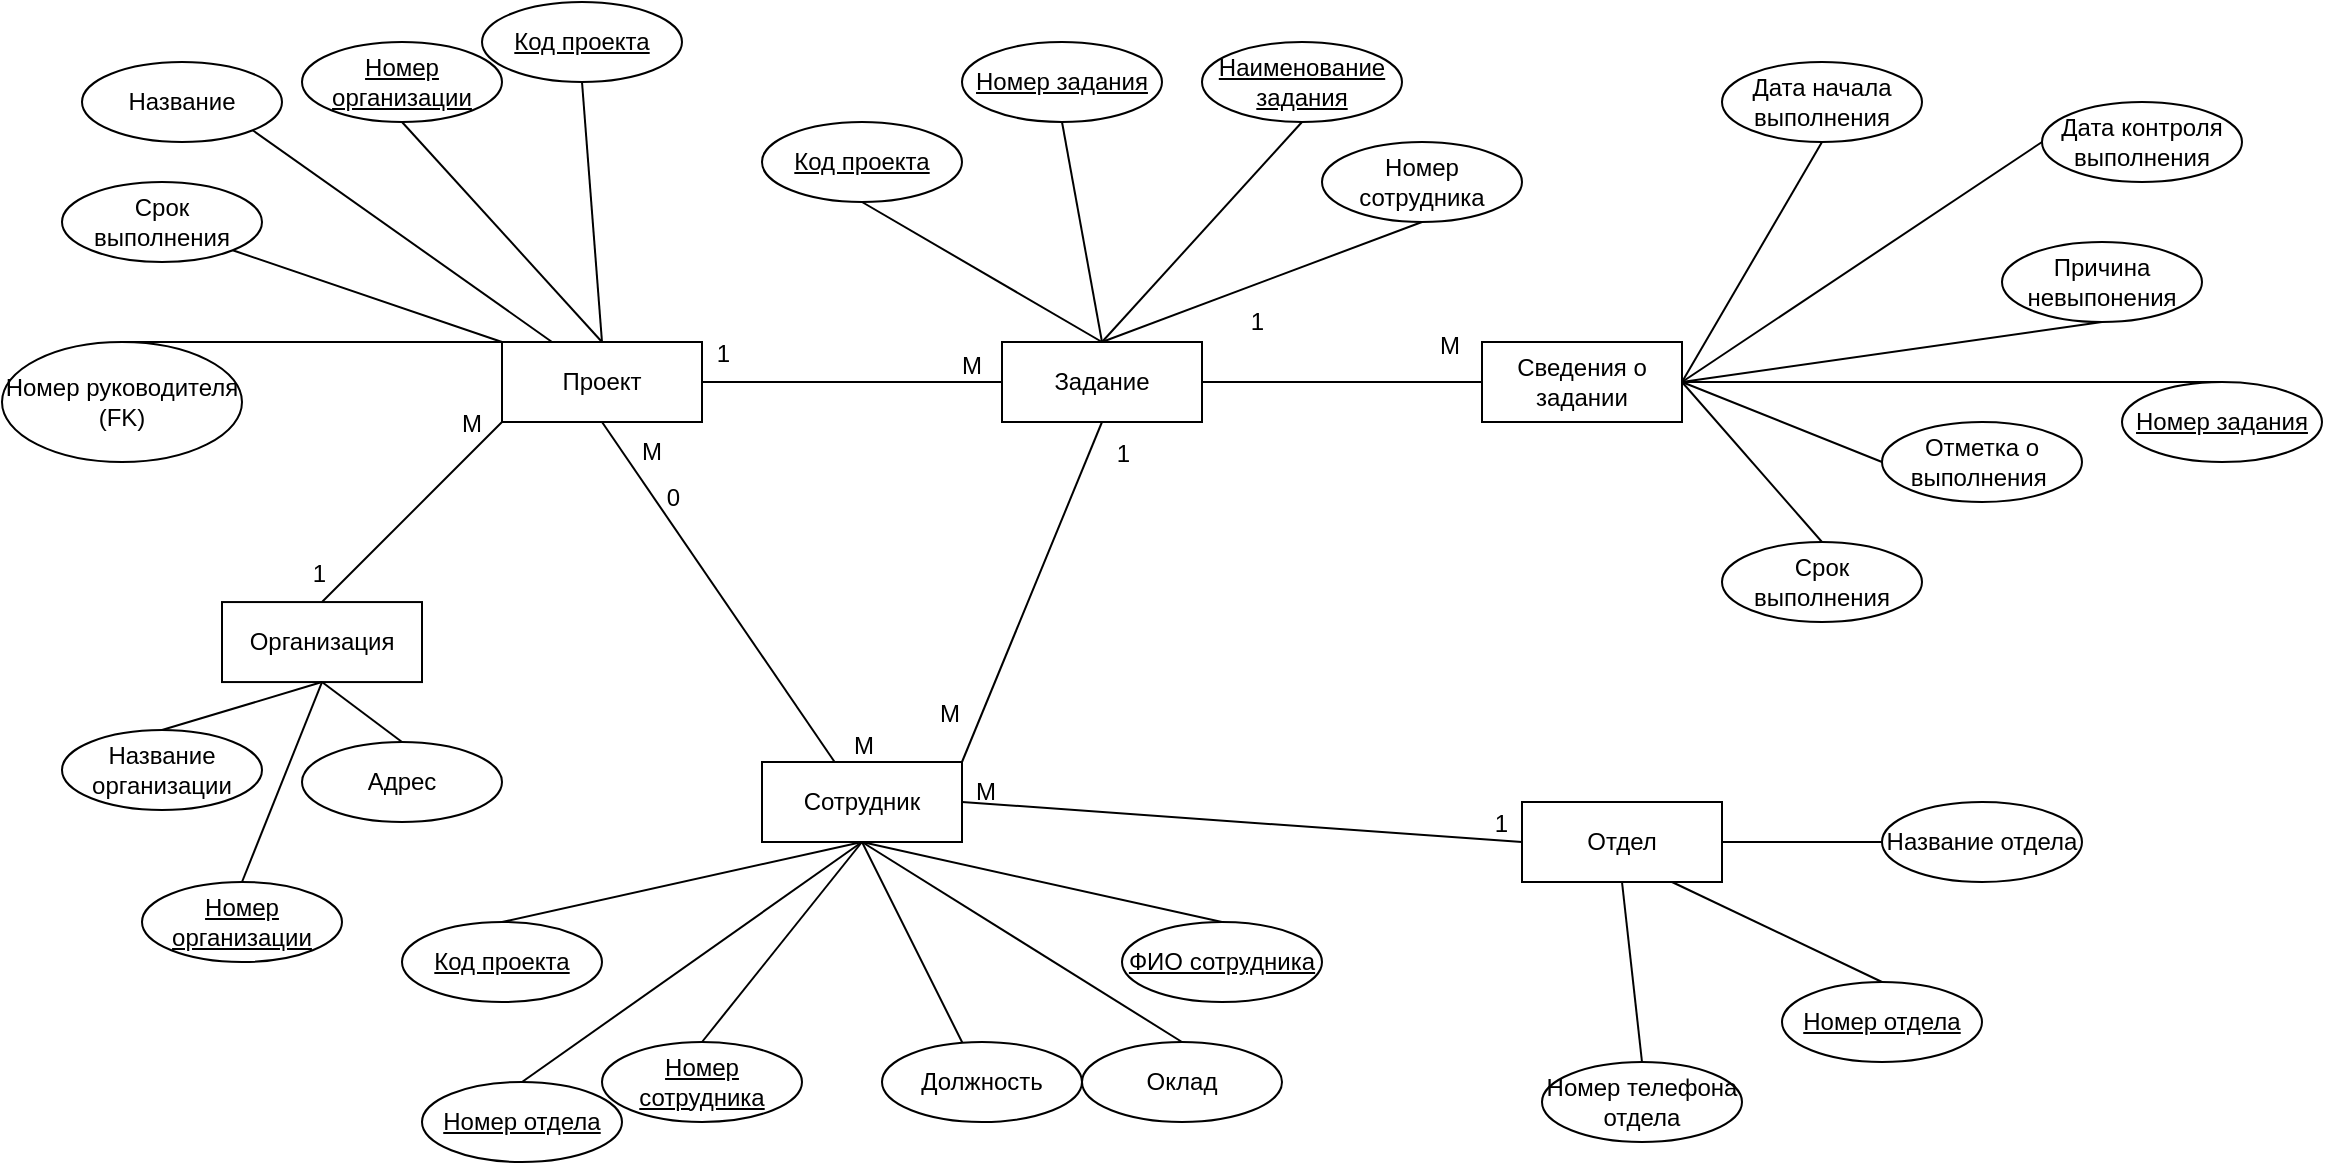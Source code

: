<mxfile version="14.5.1" type="device" pages="2"><diagram id="R2lEEEUBdFMjLlhIrx00" name="Page-1"><mxGraphModel dx="2016" dy="505" grid="1" gridSize="10" guides="1" tooltips="1" connect="1" arrows="1" fold="1" page="1" pageScale="1" pageWidth="1169" pageHeight="827" math="0" shadow="0" extFonts="Permanent Marker^https://fonts.googleapis.com/css?family=Permanent+Marker"><root><mxCell id="0"/><mxCell id="1" parent="0"/><mxCell id="qPLJbgfqvU-WLBCvHvr9-1" value="Организация" style="whiteSpace=wrap;html=1;align=center;" parent="1" vertex="1"><mxGeometry x="60" y="310.03" width="100" height="40" as="geometry"/></mxCell><mxCell id="qPLJbgfqvU-WLBCvHvr9-2" value="Номер организации" style="ellipse;whiteSpace=wrap;html=1;align=center;fontStyle=4;" parent="1" vertex="1"><mxGeometry x="20" y="450" width="100" height="40" as="geometry"/></mxCell><mxCell id="qPLJbgfqvU-WLBCvHvr9-3" value="Название организации" style="ellipse;whiteSpace=wrap;html=1;align=center;" parent="1" vertex="1"><mxGeometry x="-20" y="374" width="100" height="40" as="geometry"/></mxCell><mxCell id="qPLJbgfqvU-WLBCvHvr9-4" value="Адрес" style="ellipse;whiteSpace=wrap;html=1;align=center;" parent="1" vertex="1"><mxGeometry x="100" y="380" width="100" height="40" as="geometry"/></mxCell><mxCell id="qPLJbgfqvU-WLBCvHvr9-6" value="" style="endArrow=none;html=1;rounded=0;exitX=0.5;exitY=0;exitDx=0;exitDy=0;entryX=0.5;entryY=1;entryDx=0;entryDy=0;" parent="1" source="qPLJbgfqvU-WLBCvHvr9-2" target="qPLJbgfqvU-WLBCvHvr9-1" edge="1"><mxGeometry relative="1" as="geometry"><mxPoint x="170" y="270" as="sourcePoint"/><mxPoint x="250" y="310" as="targetPoint"/></mxGeometry></mxCell><mxCell id="qPLJbgfqvU-WLBCvHvr9-7" value="" style="endArrow=none;html=1;rounded=0;exitX=0.5;exitY=0;exitDx=0;exitDy=0;entryX=0.5;entryY=1;entryDx=0;entryDy=0;" parent="1" source="qPLJbgfqvU-WLBCvHvr9-3" target="qPLJbgfqvU-WLBCvHvr9-1" edge="1"><mxGeometry relative="1" as="geometry"><mxPoint x="170" y="360" as="sourcePoint"/><mxPoint x="260" y="320" as="targetPoint"/></mxGeometry></mxCell><mxCell id="qPLJbgfqvU-WLBCvHvr9-8" value="" style="endArrow=none;html=1;rounded=0;exitX=0.5;exitY=0;exitDx=0;exitDy=0;entryX=0.5;entryY=1;entryDx=0;entryDy=0;" parent="1" source="qPLJbgfqvU-WLBCvHvr9-4" target="qPLJbgfqvU-WLBCvHvr9-1" edge="1"><mxGeometry relative="1" as="geometry"><mxPoint x="180" y="370" as="sourcePoint"/><mxPoint x="270" y="330" as="targetPoint"/></mxGeometry></mxCell><mxCell id="qPLJbgfqvU-WLBCvHvr9-9" value="Отдел" style="whiteSpace=wrap;html=1;align=center;" parent="1" vertex="1"><mxGeometry x="710" y="410" width="100" height="40" as="geometry"/></mxCell><mxCell id="qPLJbgfqvU-WLBCvHvr9-14" value="" style="endArrow=none;html=1;rounded=0;entryX=0;entryY=1;entryDx=0;entryDy=0;exitX=0.5;exitY=0;exitDx=0;exitDy=0;" parent="1" source="qPLJbgfqvU-WLBCvHvr9-1" target="qPLJbgfqvU-WLBCvHvr9-23" edge="1"><mxGeometry relative="1" as="geometry"><mxPoint x="250" y="270" as="sourcePoint"/><mxPoint x="230" y="200" as="targetPoint"/></mxGeometry></mxCell><mxCell id="qPLJbgfqvU-WLBCvHvr9-15" value="M" style="resizable=0;html=1;align=right;verticalAlign=bottom;" parent="qPLJbgfqvU-WLBCvHvr9-14" connectable="0" vertex="1"><mxGeometry x="1" relative="1" as="geometry"><mxPoint x="-9.69" y="9.69" as="offset"/></mxGeometry></mxCell><mxCell id="qPLJbgfqvU-WLBCvHvr9-16" value="Название отдела&lt;span style=&quot;color: rgba(0 , 0 , 0 , 0) ; font-family: monospace ; font-size: 0px&quot;&gt;%3CmxGraphModel%3E%3Croot%3E%3CmxCell%20id%3D%220%22%2F%3E%3CmxCell%20id%3D%221%22%20parent%3D%220%22%2F%3E%3CmxCell%20id%3D%222%22%20value%3D%22%22%20style%3D%22endArrow%3Dnone%3Bhtml%3D1%3Brounded%3D0%3BexitX%3D0.5%3BexitY%3D0%3BexitDx%3D0%3BexitDy%3D0%3B%22%20edge%3D%221%22%20parent%3D%221%22%3E%3CmxGeometry%20relative%3D%221%22%20as%3D%22geometry%22%3E%3CmxPoint%20x%3D%22160%22%20y%3D%22350%22%20as%3D%22sourcePoint%22%2F%3E%3CmxPoint%20x%3D%22250%22%20y%3D%22310%22%20as%3D%22targetPoint%22%2F%3E%3C%2FmxGeometry%3E%3C%2FmxCell%3E%3C%2Froot%3E%3C%2FmxGraphModel%3E&lt;/span&gt;&lt;span style=&quot;color: rgba(0 , 0 , 0 , 0) ; font-family: monospace ; font-size: 0px&quot;&gt;%3CmxGraphModel%3E%3Croot%3E%3CmxCell%20id%3D%220%22%2F%3E%3CmxCell%20id%3D%221%22%20parent%3D%220%22%2F%3E%3CmxCell%20id%3D%222%22%20value%3D%22%22%20style%3D%22endArrow%3Dnone%3Bhtml%3D1%3Brounded%3D0%3BexitX%3D0.5%3BexitY%3D0%3BexitDx%3D0%3BexitDy%3D0%3B%22%20edge%3D%221%22%20parent%3D%221%22%3E%3CmxGeometry%20relative%3D%221%22%20as%3D%22geometry%22%3E%3CmxPoint%20x%3D%22160%22%20y%3D%22350%22%20as%3D%22sourcePoint%22%2F%3E%3CmxPoint%20x%3D%22250%22%20y%3D%22310%22%20as%3D%22targetPoint%22%2F%3E%3C%2FmxGeometry%3E%3C%2FmxCell%3E%3C%2Froot%3E%3C%2FmxGraphModel%3E&lt;/span&gt;" style="ellipse;whiteSpace=wrap;html=1;align=center;" parent="1" vertex="1"><mxGeometry x="890" y="410" width="100" height="40" as="geometry"/></mxCell><mxCell id="qPLJbgfqvU-WLBCvHvr9-17" value="Номер телефона отдела&lt;span style=&quot;color: rgba(0 , 0 , 0 , 0) ; font-family: monospace ; font-size: 0px&quot;&gt;hModel%3E%3Croot%3E%3CmxCell%20id%3D%220%22%2F%3E%3CmxCell%20id%3D%221%22%20parent%3D%220%22%2F%3E%3CmxCell%20id%3D%222%22%20value%3D%22%22%20style%3D%22endArrow%3Dnone%3Bhtml%3D1%3Brounded%3D0%3BexitX%3D0.5%3BexitY%3D0%3BexitDx%3D0%3BexitDy%3D0%3B%22%20edge%3D%221%22%20parent%3D%221%22%3E%3CmxGeometry%20relative%3D%221%22%20as%3D%22geometry%22%3E%3CmxPoint%20x%3D%22160%22%20y%3D%22350%22%20as%3D%22sourcePoint%22%2F%3E%3CmxPoint%20x%3D%22250%22%20y%3D%22310%22%20as%3D%22targetPoint%22%2F%3E%3C%2FmxGeometry%3E%3C%2FmxCell%3E%3C%2Froot%3E%3C%2FmxGraphModel%3E&lt;/span&gt;&lt;span style=&quot;color: rgba(0 , 0 , 0 , 0) ; font-family: monospace ; font-size: 0px&quot;&gt;%3CmxGraphModel%3E%3Croot%3E%3CmxCell%20id%3D%220%22%2F%3E%3CmxCell%20id%3D%221%22%20parent%3D%220%22%2F%3E%3CmxCell%20id%3D%222%22%20value%3D%22%22%20style%3D%22endArrow%3Dnone%3Bhtml%3D1%3Brounded%3D0%3BexitX%3D0.5%3BexitY%3D0%3BexitDx%3D0%3BexitDy%3D0%3B%22%20edge%3D%221%22%20parent%3D%221%22%3E%3CmxGeometry%20relative%3D%221%22%20as%3D%22geometry%22%3E%3CmxPoint%20x%3D%22160%22%20y%3D%22350%22%20as%3D%22sourcePoint%22%2F%3E%3CmxPoint%20x%3D%22250%22%20y%3D%22310%22%20as%3D%22targetPoint%22%2F%3E%3C%2FmxGeometry%3E%3C%2FmxCell%3E%3C%2Froot%3E%3C%2FmxGraphModel%3E&lt;/span&gt;" style="ellipse;whiteSpace=wrap;html=1;align=center;" parent="1" vertex="1"><mxGeometry x="720" y="540" width="100" height="40" as="geometry"/></mxCell><mxCell id="qPLJbgfqvU-WLBCvHvr9-19" value="Номер отдела" style="ellipse;whiteSpace=wrap;html=1;align=center;fontStyle=4;" parent="1" vertex="1"><mxGeometry x="840" y="500" width="100" height="40" as="geometry"/></mxCell><mxCell id="qPLJbgfqvU-WLBCvHvr9-23" value="Проект" style="whiteSpace=wrap;html=1;align=center;container=1;" parent="1" vertex="1"><mxGeometry x="200" y="180" width="100" height="40" as="geometry"><mxRectangle x="200" y="180" width="70" height="20" as="alternateBounds"/></mxGeometry></mxCell><mxCell id="qPLJbgfqvU-WLBCvHvr9-27" value="" style="endArrow=none;html=1;rounded=0;entryX=0;entryY=0.5;entryDx=0;entryDy=0;exitX=1;exitY=0.5;exitDx=0;exitDy=0;" parent="1" source="qPLJbgfqvU-WLBCvHvr9-54" target="qPLJbgfqvU-WLBCvHvr9-9" edge="1"><mxGeometry relative="1" as="geometry"><mxPoint x="440" y="372.8" as="sourcePoint"/><mxPoint x="787.6" y="150.0" as="targetPoint"/></mxGeometry></mxCell><mxCell id="qPLJbgfqvU-WLBCvHvr9-32" value="Номер организации" style="ellipse;whiteSpace=wrap;html=1;align=center;fontStyle=4;" parent="1" vertex="1"><mxGeometry x="100" y="30" width="100" height="40" as="geometry"/></mxCell><mxCell id="qPLJbgfqvU-WLBCvHvr9-36" value="" style="endArrow=none;html=1;rounded=0;exitX=0;exitY=0.5;exitDx=0;exitDy=0;entryX=1;entryY=0.5;entryDx=0;entryDy=0;" parent="1" source="qPLJbgfqvU-WLBCvHvr9-16" target="qPLJbgfqvU-WLBCvHvr9-9" edge="1"><mxGeometry relative="1" as="geometry"><mxPoint x="200" y="280" as="sourcePoint"/><mxPoint x="360" y="280" as="targetPoint"/></mxGeometry></mxCell><mxCell id="qPLJbgfqvU-WLBCvHvr9-37" value="" style="endArrow=none;html=1;rounded=0;exitX=0.5;exitY=0;exitDx=0;exitDy=0;entryX=0.5;entryY=1;entryDx=0;entryDy=0;" parent="1" source="qPLJbgfqvU-WLBCvHvr9-17" target="qPLJbgfqvU-WLBCvHvr9-9" edge="1"><mxGeometry relative="1" as="geometry"><mxPoint x="200" y="280" as="sourcePoint"/><mxPoint x="360" y="280" as="targetPoint"/></mxGeometry></mxCell><mxCell id="qPLJbgfqvU-WLBCvHvr9-38" value="" style="endArrow=none;html=1;rounded=0;exitX=0.5;exitY=0;exitDx=0;exitDy=0;entryX=0.75;entryY=1;entryDx=0;entryDy=0;" parent="1" source="qPLJbgfqvU-WLBCvHvr9-19" target="qPLJbgfqvU-WLBCvHvr9-9" edge="1"><mxGeometry relative="1" as="geometry"><mxPoint x="200" y="280" as="sourcePoint"/><mxPoint x="360" y="280" as="targetPoint"/></mxGeometry></mxCell><mxCell id="qPLJbgfqvU-WLBCvHvr9-40" value="Код проекта" style="ellipse;whiteSpace=wrap;html=1;align=center;fontStyle=4;" parent="1" vertex="1"><mxGeometry x="190" y="10" width="100" height="40" as="geometry"/></mxCell><mxCell id="qPLJbgfqvU-WLBCvHvr9-41" value="" style="endArrow=none;html=1;rounded=0;exitX=0.5;exitY=0;exitDx=0;exitDy=0;entryX=0.5;entryY=1;entryDx=0;entryDy=0;" parent="1" source="qPLJbgfqvU-WLBCvHvr9-23" target="qPLJbgfqvU-WLBCvHvr9-40" edge="1"><mxGeometry relative="1" as="geometry"><mxPoint x="310" y="280" as="sourcePoint"/><mxPoint x="470" y="280" as="targetPoint"/></mxGeometry></mxCell><mxCell id="qPLJbgfqvU-WLBCvHvr9-43" value="" style="endArrow=none;html=1;rounded=0;exitX=0.5;exitY=1;exitDx=0;exitDy=0;entryX=0.5;entryY=0;entryDx=0;entryDy=0;" parent="1" source="qPLJbgfqvU-WLBCvHvr9-32" target="qPLJbgfqvU-WLBCvHvr9-23" edge="1"><mxGeometry relative="1" as="geometry"><mxPoint x="310" y="280" as="sourcePoint"/><mxPoint x="470" y="280" as="targetPoint"/></mxGeometry></mxCell><mxCell id="qPLJbgfqvU-WLBCvHvr9-45" value="Название" style="ellipse;whiteSpace=wrap;html=1;align=center;" parent="1" vertex="1"><mxGeometry x="-10" y="40" width="100" height="40" as="geometry"/></mxCell><mxCell id="qPLJbgfqvU-WLBCvHvr9-46" value="Срок выполнения" style="ellipse;whiteSpace=wrap;html=1;align=center;" parent="1" vertex="1"><mxGeometry x="-20" y="100" width="100" height="40" as="geometry"/></mxCell><mxCell id="qPLJbgfqvU-WLBCvHvr9-47" value="Номер руководителя (FK)" style="ellipse;whiteSpace=wrap;html=1;align=center;" parent="1" vertex="1"><mxGeometry x="-50" y="180" width="120" height="60" as="geometry"/></mxCell><mxCell id="qPLJbgfqvU-WLBCvHvr9-49" value="" style="endArrow=none;html=1;rounded=0;exitX=1;exitY=1;exitDx=0;exitDy=0;entryX=0;entryY=0;entryDx=0;entryDy=0;" parent="1" source="qPLJbgfqvU-WLBCvHvr9-46" target="qPLJbgfqvU-WLBCvHvr9-23" edge="1"><mxGeometry relative="1" as="geometry"><mxPoint x="310" y="270" as="sourcePoint"/><mxPoint x="470" y="270" as="targetPoint"/></mxGeometry></mxCell><mxCell id="qPLJbgfqvU-WLBCvHvr9-50" value="" style="endArrow=none;html=1;rounded=0;entryX=0.5;entryY=0;entryDx=0;entryDy=0;exitX=0;exitY=0;exitDx=0;exitDy=0;" parent="1" source="qPLJbgfqvU-WLBCvHvr9-23" target="qPLJbgfqvU-WLBCvHvr9-47" edge="1"><mxGeometry relative="1" as="geometry"><mxPoint x="310" y="270" as="sourcePoint"/><mxPoint x="470" y="270" as="targetPoint"/></mxGeometry></mxCell><mxCell id="qPLJbgfqvU-WLBCvHvr9-52" value="" style="endArrow=none;html=1;rounded=0;exitX=0.5;exitY=1;exitDx=0;exitDy=0;" parent="1" source="qPLJbgfqvU-WLBCvHvr9-23" target="qPLJbgfqvU-WLBCvHvr9-54" edge="1"><mxGeometry relative="1" as="geometry"><mxPoint x="360" y="200" as="sourcePoint"/><mxPoint x="420" y="380" as="targetPoint"/></mxGeometry></mxCell><mxCell id="qPLJbgfqvU-WLBCvHvr9-53" value="M" style="resizable=0;html=1;align=right;verticalAlign=bottom;" parent="qPLJbgfqvU-WLBCvHvr9-52" connectable="0" vertex="1"><mxGeometry x="1" relative="1" as="geometry"><mxPoint x="20" as="offset"/></mxGeometry></mxCell><mxCell id="qPLJbgfqvU-WLBCvHvr9-54" value="Сотрудник" style="whiteSpace=wrap;html=1;align=center;" parent="1" vertex="1"><mxGeometry x="330" y="390" width="100" height="40" as="geometry"/></mxCell><mxCell id="qPLJbgfqvU-WLBCvHvr9-61" value="Задание" style="whiteSpace=wrap;html=1;align=center;" parent="1" vertex="1"><mxGeometry x="450" y="180" width="100" height="40" as="geometry"/></mxCell><mxCell id="qPLJbgfqvU-WLBCvHvr9-69" value="Номер отдела" style="ellipse;whiteSpace=wrap;html=1;align=center;fontStyle=4;" parent="1" vertex="1"><mxGeometry x="160" y="550" width="100" height="40" as="geometry"/></mxCell><mxCell id="qPLJbgfqvU-WLBCvHvr9-70" value="Код проекта" style="ellipse;whiteSpace=wrap;html=1;align=center;fontStyle=4;" parent="1" vertex="1"><mxGeometry x="150" y="470" width="100" height="40" as="geometry"/></mxCell><mxCell id="qPLJbgfqvU-WLBCvHvr9-71" value="" style="endArrow=none;html=1;rounded=0;entryX=0.5;entryY=0;entryDx=0;entryDy=0;exitX=0.5;exitY=1;exitDx=0;exitDy=0;" parent="1" source="qPLJbgfqvU-WLBCvHvr9-54" target="qPLJbgfqvU-WLBCvHvr9-70" edge="1"><mxGeometry relative="1" as="geometry"><mxPoint x="410" y="390" as="sourcePoint"/><mxPoint x="460" y="690" as="targetPoint"/></mxGeometry></mxCell><mxCell id="qPLJbgfqvU-WLBCvHvr9-73" value="" style="endArrow=none;html=1;rounded=0;exitX=0.5;exitY=1;exitDx=0;exitDy=0;entryX=0.5;entryY=0;entryDx=0;entryDy=0;" parent="1" source="qPLJbgfqvU-WLBCvHvr9-54" target="qPLJbgfqvU-WLBCvHvr9-69" edge="1"><mxGeometry relative="1" as="geometry"><mxPoint x="410" y="390" as="sourcePoint"/><mxPoint x="460" y="690" as="targetPoint"/></mxGeometry></mxCell><mxCell id="qPLJbgfqvU-WLBCvHvr9-76" value="Номер сотрудника" style="ellipse;whiteSpace=wrap;html=1;align=center;fontStyle=4;" parent="1" vertex="1"><mxGeometry x="250" y="530" width="100" height="40" as="geometry"/></mxCell><mxCell id="qPLJbgfqvU-WLBCvHvr9-79" value="" style="endArrow=none;html=1;rounded=0;exitX=0.5;exitY=1;exitDx=0;exitDy=0;entryX=0.5;entryY=0;entryDx=0;entryDy=0;" parent="1" source="qPLJbgfqvU-WLBCvHvr9-54" target="qPLJbgfqvU-WLBCvHvr9-76" edge="1"><mxGeometry relative="1" as="geometry"><mxPoint x="380" y="260" as="sourcePoint"/><mxPoint x="540" y="260" as="targetPoint"/></mxGeometry></mxCell><mxCell id="qPLJbgfqvU-WLBCvHvr9-80" value="ФИО сотрудника" style="ellipse;whiteSpace=wrap;html=1;align=center;fontStyle=4;" parent="1" vertex="1"><mxGeometry x="510" y="470" width="100" height="40" as="geometry"/></mxCell><mxCell id="qPLJbgfqvU-WLBCvHvr9-82" value="Должность" style="ellipse;whiteSpace=wrap;html=1;align=center;" parent="1" vertex="1"><mxGeometry x="390" y="530" width="100" height="40" as="geometry"/></mxCell><mxCell id="qPLJbgfqvU-WLBCvHvr9-83" value="Оклад" style="ellipse;whiteSpace=wrap;html=1;align=center;" parent="1" vertex="1"><mxGeometry x="490" y="530" width="100" height="40" as="geometry"/></mxCell><mxCell id="qPLJbgfqvU-WLBCvHvr9-86" value="" style="endArrow=none;html=1;rounded=0;entryX=0.5;entryY=0;entryDx=0;entryDy=0;exitX=0.5;exitY=1;exitDx=0;exitDy=0;" parent="1" source="qPLJbgfqvU-WLBCvHvr9-54" target="qPLJbgfqvU-WLBCvHvr9-83" edge="1"><mxGeometry relative="1" as="geometry"><mxPoint x="370" y="430" as="sourcePoint"/><mxPoint x="530" y="430" as="targetPoint"/></mxGeometry></mxCell><mxCell id="qPLJbgfqvU-WLBCvHvr9-87" value="" style="endArrow=none;html=1;rounded=0;exitX=0.5;exitY=1;exitDx=0;exitDy=0;" parent="1" source="qPLJbgfqvU-WLBCvHvr9-54" target="qPLJbgfqvU-WLBCvHvr9-82" edge="1"><mxGeometry relative="1" as="geometry"><mxPoint x="420" y="390" as="sourcePoint"/><mxPoint x="540" y="480" as="targetPoint"/></mxGeometry></mxCell><mxCell id="qPLJbgfqvU-WLBCvHvr9-88" value="" style="endArrow=none;html=1;rounded=0;exitX=0.5;exitY=1;exitDx=0;exitDy=0;entryX=0.5;entryY=0;entryDx=0;entryDy=0;" parent="1" source="qPLJbgfqvU-WLBCvHvr9-54" target="qPLJbgfqvU-WLBCvHvr9-80" edge="1"><mxGeometry relative="1" as="geometry"><mxPoint x="370" y="430" as="sourcePoint"/><mxPoint x="530" y="430" as="targetPoint"/></mxGeometry></mxCell><mxCell id="qPLJbgfqvU-WLBCvHvr9-107" value="Номер задания" style="ellipse;whiteSpace=wrap;html=1;align=center;fontStyle=4;" parent="1" vertex="1"><mxGeometry x="430" y="30" width="100" height="40" as="geometry"/></mxCell><mxCell id="qPLJbgfqvU-WLBCvHvr9-108" value="" style="endArrow=none;html=1;rounded=0;entryX=0.5;entryY=1;entryDx=0;entryDy=0;exitX=0.5;exitY=0;exitDx=0;exitDy=0;" parent="1" source="qPLJbgfqvU-WLBCvHvr9-61" target="qPLJbgfqvU-WLBCvHvr9-107" edge="1"><mxGeometry relative="1" as="geometry"><mxPoint x="570" y="380" as="sourcePoint"/><mxPoint x="730" y="380" as="targetPoint"/></mxGeometry></mxCell><mxCell id="qPLJbgfqvU-WLBCvHvr9-109" value="Дата начала выполнения" style="ellipse;whiteSpace=wrap;html=1;align=center;" parent="1" vertex="1"><mxGeometry x="810" y="40" width="100" height="40" as="geometry"/></mxCell><mxCell id="qPLJbgfqvU-WLBCvHvr9-110" value="Срок выполнения" style="ellipse;whiteSpace=wrap;html=1;align=center;" parent="1" vertex="1"><mxGeometry x="810" y="280" width="100" height="40" as="geometry"/></mxCell><mxCell id="qPLJbgfqvU-WLBCvHvr9-111" value="Отметка о выполнения&amp;nbsp;" style="ellipse;whiteSpace=wrap;html=1;align=center;" parent="1" vertex="1"><mxGeometry x="890" y="220" width="100" height="40" as="geometry"/></mxCell><mxCell id="qPLJbgfqvU-WLBCvHvr9-112" value="Причина невыпонения" style="ellipse;whiteSpace=wrap;html=1;align=center;" parent="1" vertex="1"><mxGeometry x="950" y="130" width="100" height="40" as="geometry"/></mxCell><mxCell id="qPLJbgfqvU-WLBCvHvr9-113" value="Номер сотрудника" style="ellipse;whiteSpace=wrap;html=1;align=center;" parent="1" vertex="1"><mxGeometry x="610" y="80" width="100" height="40" as="geometry"/></mxCell><mxCell id="qPLJbgfqvU-WLBCvHvr9-114" value="" style="endArrow=none;html=1;rounded=0;entryX=0.5;entryY=0;entryDx=0;entryDy=0;exitX=1;exitY=0.5;exitDx=0;exitDy=0;" parent="1" source="yRyjaw45Dy6cJjmDipwz-11" target="qPLJbgfqvU-WLBCvHvr9-110" edge="1"><mxGeometry relative="1" as="geometry"><mxPoint x="760" y="340" as="sourcePoint"/><mxPoint x="810" y="350" as="targetPoint"/></mxGeometry></mxCell><mxCell id="qPLJbgfqvU-WLBCvHvr9-115" value="" style="endArrow=none;html=1;rounded=0;entryX=0.5;entryY=1;entryDx=0;entryDy=0;exitX=1;exitY=0.5;exitDx=0;exitDy=0;" parent="1" source="yRyjaw45Dy6cJjmDipwz-11" target="qPLJbgfqvU-WLBCvHvr9-109" edge="1"><mxGeometry relative="1" as="geometry"><mxPoint x="720" y="290" as="sourcePoint"/><mxPoint x="810" y="350" as="targetPoint"/></mxGeometry></mxCell><mxCell id="qPLJbgfqvU-WLBCvHvr9-116" value="" style="endArrow=none;html=1;rounded=0;entryX=0.5;entryY=1;entryDx=0;entryDy=0;exitX=1;exitY=0.5;exitDx=0;exitDy=0;" parent="1" source="yRyjaw45Dy6cJjmDipwz-11" target="qPLJbgfqvU-WLBCvHvr9-112" edge="1"><mxGeometry relative="1" as="geometry"><mxPoint x="820" y="290" as="sourcePoint"/><mxPoint x="810" y="350" as="targetPoint"/></mxGeometry></mxCell><mxCell id="qPLJbgfqvU-WLBCvHvr9-117" value="" style="endArrow=none;html=1;rounded=0;entryX=0;entryY=0.5;entryDx=0;entryDy=0;exitX=1;exitY=0.5;exitDx=0;exitDy=0;" parent="1" source="yRyjaw45Dy6cJjmDipwz-11" target="qPLJbgfqvU-WLBCvHvr9-111" edge="1"><mxGeometry relative="1" as="geometry"><mxPoint x="850" y="320" as="sourcePoint"/><mxPoint x="810" y="350" as="targetPoint"/></mxGeometry></mxCell><mxCell id="qPLJbgfqvU-WLBCvHvr9-118" value="" style="endArrow=none;html=1;rounded=0;entryX=0.5;entryY=1;entryDx=0;entryDy=0;exitX=0.5;exitY=0;exitDx=0;exitDy=0;" parent="1" source="qPLJbgfqvU-WLBCvHvr9-61" target="qPLJbgfqvU-WLBCvHvr9-113" edge="1"><mxGeometry relative="1" as="geometry"><mxPoint x="600" y="340" as="sourcePoint"/><mxPoint x="910" y="380" as="targetPoint"/></mxGeometry></mxCell><mxCell id="yRyjaw45Dy6cJjmDipwz-2" value="" style="endArrow=none;html=1;rounded=0;exitX=0.5;exitY=1;exitDx=0;exitDy=0;entryX=1;entryY=0;entryDx=0;entryDy=0;" edge="1" parent="1" source="qPLJbgfqvU-WLBCvHvr9-61" target="qPLJbgfqvU-WLBCvHvr9-54"><mxGeometry relative="1" as="geometry"><mxPoint x="410" y="260" as="sourcePoint"/><mxPoint x="410" y="360" as="targetPoint"/></mxGeometry></mxCell><mxCell id="yRyjaw45Dy6cJjmDipwz-3" value="M" style="resizable=0;html=1;align=right;verticalAlign=bottom;" connectable="0" vertex="1" parent="yRyjaw45Dy6cJjmDipwz-2"><mxGeometry x="1" relative="1" as="geometry"><mxPoint x="-0.12" y="-15.71" as="offset"/></mxGeometry></mxCell><mxCell id="yRyjaw45Dy6cJjmDipwz-5" value="0" style="resizable=0;html=1;align=right;verticalAlign=bottom;" connectable="0" vertex="1" parent="1"><mxGeometry x="379.998" y="300.001" as="geometry"><mxPoint x="-90" y="-34" as="offset"/></mxGeometry></mxCell><mxCell id="yRyjaw45Dy6cJjmDipwz-6" value="1" style="resizable=0;html=1;align=right;verticalAlign=bottom;" connectable="0" vertex="1" parent="1"><mxGeometry x="309.998" y="400.001" as="geometry"><mxPoint x="205" y="-156" as="offset"/></mxGeometry></mxCell><mxCell id="yRyjaw45Dy6cJjmDipwz-8" value="1" style="resizable=0;html=1;align=right;verticalAlign=bottom;" connectable="0" vertex="1" parent="1"><mxGeometry x="159.998" y="290.001" as="geometry"><mxPoint x="-47" y="14" as="offset"/></mxGeometry></mxCell><mxCell id="yRyjaw45Dy6cJjmDipwz-9" value="1" style="resizable=0;html=1;align=right;verticalAlign=bottom;" connectable="0" vertex="1" parent="1"><mxGeometry x="889.998" y="270.001" as="geometry"><mxPoint x="-186" y="159" as="offset"/></mxGeometry></mxCell><mxCell id="yRyjaw45Dy6cJjmDipwz-10" value="M" style="resizable=0;html=1;align=right;verticalAlign=bottom;" connectable="0" vertex="1" parent="1"><mxGeometry x="509.998" y="320.001" as="geometry"><mxPoint x="-229" y="-77" as="offset"/></mxGeometry></mxCell><mxCell id="yRyjaw45Dy6cJjmDipwz-11" value="Сведения о задании" style="rounded=0;whiteSpace=wrap;html=1;" vertex="1" parent="1"><mxGeometry x="690" y="180" width="100" height="40" as="geometry"/></mxCell><mxCell id="yRyjaw45Dy6cJjmDipwz-12" value="" style="endArrow=none;html=1;rounded=0;entryX=0;entryY=0.5;entryDx=0;entryDy=0;exitX=1;exitY=0.5;exitDx=0;exitDy=0;" edge="1" parent="1" source="qPLJbgfqvU-WLBCvHvr9-61" target="yRyjaw45Dy6cJjmDipwz-11"><mxGeometry relative="1" as="geometry"><mxPoint x="640" y="240" as="sourcePoint"/><mxPoint x="740" y="150" as="targetPoint"/></mxGeometry></mxCell><mxCell id="yRyjaw45Dy6cJjmDipwz-14" value="1" style="resizable=0;html=1;align=right;verticalAlign=bottom;" connectable="0" vertex="1" parent="1"><mxGeometry x="899.998" y="280.001" as="geometry"><mxPoint x="-318" y="-102" as="offset"/></mxGeometry></mxCell><mxCell id="yRyjaw45Dy6cJjmDipwz-15" value="M" style="resizable=0;html=1;align=right;verticalAlign=bottom;" connectable="0" vertex="1" parent="1"><mxGeometry x="679.997" y="190.003" as="geometry"/></mxCell><mxCell id="yRyjaw45Dy6cJjmDipwz-17" value="Дата контроля выполнения" style="ellipse;whiteSpace=wrap;html=1;align=center;" vertex="1" parent="1"><mxGeometry x="970" y="60" width="100" height="40" as="geometry"/></mxCell><mxCell id="yRyjaw45Dy6cJjmDipwz-18" value="" style="endArrow=none;html=1;rounded=0;entryX=0;entryY=0.5;entryDx=0;entryDy=0;exitX=1;exitY=0.5;exitDx=0;exitDy=0;" edge="1" parent="1" source="yRyjaw45Dy6cJjmDipwz-11" target="yRyjaw45Dy6cJjmDipwz-17"><mxGeometry relative="1" as="geometry"><mxPoint x="800" y="210" as="sourcePoint"/><mxPoint x="850" y="100" as="targetPoint"/></mxGeometry></mxCell><mxCell id="yRyjaw45Dy6cJjmDipwz-19" value="" style="endArrow=none;html=1;rounded=0;exitX=0;exitY=0.5;exitDx=0;exitDy=0;entryX=1;entryY=0.5;entryDx=0;entryDy=0;" edge="1" parent="1" source="qPLJbgfqvU-WLBCvHvr9-61" target="qPLJbgfqvU-WLBCvHvr9-23"><mxGeometry relative="1" as="geometry"><mxPoint x="510" y="230" as="sourcePoint"/><mxPoint x="440" y="400" as="targetPoint"/></mxGeometry></mxCell><mxCell id="yRyjaw45Dy6cJjmDipwz-20" value="M" style="resizable=0;html=1;align=right;verticalAlign=bottom;" connectable="0" vertex="1" parent="yRyjaw45Dy6cJjmDipwz-19"><mxGeometry x="1" relative="1" as="geometry"><mxPoint x="140.59" y="-2.498e-16" as="offset"/></mxGeometry></mxCell><mxCell id="yRyjaw45Dy6cJjmDipwz-21" value="1" style="resizable=0;html=1;align=right;verticalAlign=bottom;" connectable="0" vertex="1" parent="1"><mxGeometry x="109.998" y="350.031" as="geometry"><mxPoint x="205" y="-156" as="offset"/></mxGeometry></mxCell><mxCell id="yRyjaw45Dy6cJjmDipwz-22" value="" style="endArrow=none;html=1;rounded=0;exitX=1;exitY=1;exitDx=0;exitDy=0;entryX=0.25;entryY=0;entryDx=0;entryDy=0;" edge="1" parent="1" source="qPLJbgfqvU-WLBCvHvr9-45" target="qPLJbgfqvU-WLBCvHvr9-23"><mxGeometry relative="1" as="geometry"><mxPoint x="75.146" y="144.226" as="sourcePoint"/><mxPoint x="210" y="190" as="targetPoint"/></mxGeometry></mxCell><mxCell id="yRyjaw45Dy6cJjmDipwz-23" value="M" style="resizable=0;html=1;align=right;verticalAlign=bottom;" connectable="0" vertex="1" parent="1"><mxGeometry x="420.001" y="389.996" as="geometry"><mxPoint x="27" y="24" as="offset"/></mxGeometry></mxCell><mxCell id="ssGoZfaZZ5Fsk_rzM2hO-1" value="&lt;p&gt;Код проекта&lt;/p&gt;" style="ellipse;whiteSpace=wrap;html=1;align=center;fontStyle=4;" vertex="1" parent="1"><mxGeometry x="330" y="70" width="100" height="40" as="geometry"/></mxCell><mxCell id="ssGoZfaZZ5Fsk_rzM2hO-2" value="" style="endArrow=none;html=1;rounded=0;exitX=0.5;exitY=0;exitDx=0;exitDy=0;entryX=0.5;entryY=1;entryDx=0;entryDy=0;" edge="1" parent="1" source="qPLJbgfqvU-WLBCvHvr9-61" target="ssGoZfaZZ5Fsk_rzM2hO-1"><mxGeometry relative="1" as="geometry"><mxPoint x="260" y="190" as="sourcePoint"/><mxPoint x="250" y="60" as="targetPoint"/></mxGeometry></mxCell><mxCell id="ssGoZfaZZ5Fsk_rzM2hO-4" value="Номер задания" style="ellipse;whiteSpace=wrap;html=1;align=center;fontStyle=4;" vertex="1" parent="1"><mxGeometry x="1010" y="200" width="100" height="40" as="geometry"/></mxCell><mxCell id="ssGoZfaZZ5Fsk_rzM2hO-5" value="" style="endArrow=none;html=1;rounded=0;entryX=1;entryY=0.5;entryDx=0;entryDy=0;exitX=0.5;exitY=0;exitDx=0;exitDy=0;" edge="1" parent="1" source="ssGoZfaZZ5Fsk_rzM2hO-4" target="yRyjaw45Dy6cJjmDipwz-11"><mxGeometry relative="1" as="geometry"><mxPoint x="510" y="190" as="sourcePoint"/><mxPoint x="490" y="80" as="targetPoint"/></mxGeometry></mxCell><mxCell id="ssGoZfaZZ5Fsk_rzM2hO-6" value="Наименование задания" style="ellipse;whiteSpace=wrap;html=1;align=center;fontStyle=4;" vertex="1" parent="1"><mxGeometry x="550" y="30" width="100" height="40" as="geometry"/></mxCell><mxCell id="ssGoZfaZZ5Fsk_rzM2hO-7" value="" style="endArrow=none;html=1;rounded=0;entryX=0.5;entryY=1;entryDx=0;entryDy=0;exitX=0.5;exitY=0;exitDx=0;exitDy=0;" edge="1" parent="1" source="qPLJbgfqvU-WLBCvHvr9-61" target="ssGoZfaZZ5Fsk_rzM2hO-6"><mxGeometry relative="1" as="geometry"><mxPoint x="510" y="190" as="sourcePoint"/><mxPoint x="490" y="80" as="targetPoint"/></mxGeometry></mxCell></root></mxGraphModel></diagram><diagram id="HVz8ThG9Ltyt2_bHzhmR" name="Страница 2"><mxGraphModel dx="811" dy="492" grid="1" gridSize="10" guides="1" tooltips="1" connect="1" arrows="1" fold="1" page="1" pageScale="1" pageWidth="1169" pageHeight="827" math="0" shadow="0"><root><mxCell id="BgOGS4D9saCgbgcvaGF0-0"/><mxCell id="BgOGS4D9saCgbgcvaGF0-1" parent="BgOGS4D9saCgbgcvaGF0-0"/></root></mxGraphModel></diagram></mxfile>